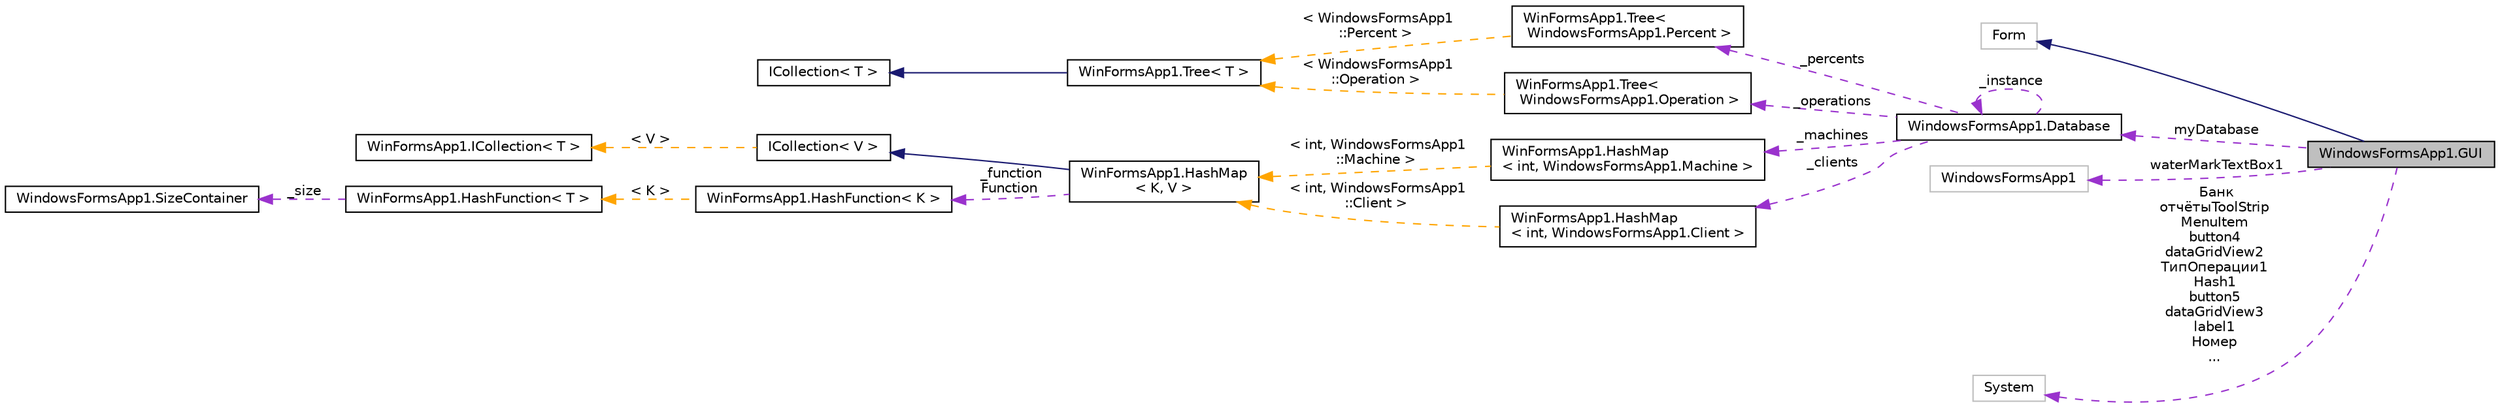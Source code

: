 digraph "WindowsFormsApp1.GUI"
{
 // LATEX_PDF_SIZE
  edge [fontname="Helvetica",fontsize="10",labelfontname="Helvetica",labelfontsize="10"];
  node [fontname="Helvetica",fontsize="10",shape=record];
  rankdir="LR";
  Node1 [label="WindowsFormsApp1.GUI",height=0.2,width=0.4,color="black", fillcolor="grey75", style="filled", fontcolor="black",tooltip=" "];
  Node2 -> Node1 [dir="back",color="midnightblue",fontsize="10",style="solid"];
  Node2 [label="Form",height=0.2,width=0.4,color="grey75", fillcolor="white", style="filled",tooltip=" "];
  Node3 -> Node1 [dir="back",color="darkorchid3",fontsize="10",style="dashed",label=" myDatabase" ];
  Node3 [label="WindowsFormsApp1.Database",height=0.2,width=0.4,color="black", fillcolor="white", style="filled",URL="$class_windows_forms_app1_1_1_database.html",tooltip=" "];
  Node4 -> Node3 [dir="back",color="darkorchid3",fontsize="10",style="dashed",label=" _percents" ];
  Node4 [label="WinFormsApp1.Tree\<\l WindowsFormsApp1.Percent \>",height=0.2,width=0.4,color="black", fillcolor="white", style="filled",URL="$class_win_forms_app1_1_1_tree.html",tooltip=" "];
  Node5 -> Node4 [dir="back",color="orange",fontsize="10",style="dashed",label=" \< WindowsFormsApp1\l::Percent \>" ];
  Node5 [label="WinFormsApp1.Tree\< T \>",height=0.2,width=0.4,color="black", fillcolor="white", style="filled",URL="$class_win_forms_app1_1_1_tree.html",tooltip=" "];
  Node6 -> Node5 [dir="back",color="midnightblue",fontsize="10",style="solid"];
  Node6 [label="ICollection\< T \>",height=0.2,width=0.4,color="black", fillcolor="white", style="filled",URL="$interface_win_forms_app1_1_1_i_collection.html",tooltip=" "];
  Node3 -> Node3 [dir="back",color="darkorchid3",fontsize="10",style="dashed",label=" _instance" ];
  Node7 -> Node3 [dir="back",color="darkorchid3",fontsize="10",style="dashed",label=" _machines" ];
  Node7 [label="WinFormsApp1.HashMap\l\< int, WindowsFormsApp1.Machine \>",height=0.2,width=0.4,color="black", fillcolor="white", style="filled",URL="$class_win_forms_app1_1_1_hash_map.html",tooltip=" "];
  Node8 -> Node7 [dir="back",color="orange",fontsize="10",style="dashed",label=" \< int, WindowsFormsApp1\l::Machine \>" ];
  Node8 [label="WinFormsApp1.HashMap\l\< K, V \>",height=0.2,width=0.4,color="black", fillcolor="white", style="filled",URL="$class_win_forms_app1_1_1_hash_map.html",tooltip=" "];
  Node9 -> Node8 [dir="back",color="midnightblue",fontsize="10",style="solid"];
  Node9 [label="ICollection\< V \>",height=0.2,width=0.4,color="black", fillcolor="white", style="filled",URL="$interface_win_forms_app1_1_1_i_collection.html",tooltip=" "];
  Node10 -> Node9 [dir="back",color="orange",fontsize="10",style="dashed",label=" \< V \>" ];
  Node10 [label="WinFormsApp1.ICollection\< T \>",height=0.2,width=0.4,color="black", fillcolor="white", style="filled",URL="$interface_win_forms_app1_1_1_i_collection.html",tooltip=" "];
  Node11 -> Node8 [dir="back",color="darkorchid3",fontsize="10",style="dashed",label=" _function\nFunction" ];
  Node11 [label="WinFormsApp1.HashFunction\< K \>",height=0.2,width=0.4,color="black", fillcolor="white", style="filled",URL="$class_win_forms_app1_1_1_hash_function.html",tooltip=" "];
  Node12 -> Node11 [dir="back",color="orange",fontsize="10",style="dashed",label=" \< K \>" ];
  Node12 [label="WinFormsApp1.HashFunction\< T \>",height=0.2,width=0.4,color="black", fillcolor="white", style="filled",URL="$class_win_forms_app1_1_1_hash_function.html",tooltip=" "];
  Node13 -> Node12 [dir="back",color="darkorchid3",fontsize="10",style="dashed",label=" _size" ];
  Node13 [label="WindowsFormsApp1.SizeContainer",height=0.2,width=0.4,color="black", fillcolor="white", style="filled",URL="$class_windows_forms_app1_1_1_size_container.html",tooltip=" "];
  Node14 -> Node3 [dir="back",color="darkorchid3",fontsize="10",style="dashed",label=" _operations" ];
  Node14 [label="WinFormsApp1.Tree\<\l WindowsFormsApp1.Operation \>",height=0.2,width=0.4,color="black", fillcolor="white", style="filled",URL="$class_win_forms_app1_1_1_tree.html",tooltip=" "];
  Node5 -> Node14 [dir="back",color="orange",fontsize="10",style="dashed",label=" \< WindowsFormsApp1\l::Operation \>" ];
  Node15 -> Node3 [dir="back",color="darkorchid3",fontsize="10",style="dashed",label=" _clients" ];
  Node15 [label="WinFormsApp1.HashMap\l\< int, WindowsFormsApp1.Client \>",height=0.2,width=0.4,color="black", fillcolor="white", style="filled",URL="$class_win_forms_app1_1_1_hash_map.html",tooltip=" "];
  Node8 -> Node15 [dir="back",color="orange",fontsize="10",style="dashed",label=" \< int, WindowsFormsApp1\l::Client \>" ];
  Node16 -> Node1 [dir="back",color="darkorchid3",fontsize="10",style="dashed",label=" waterMarkTextBox1" ];
  Node16 [label="WindowsFormsApp1",height=0.2,width=0.4,color="grey75", fillcolor="white", style="filled",tooltip=" "];
  Node17 -> Node1 [dir="back",color="darkorchid3",fontsize="10",style="dashed",label=" Банк\nотчётыToolStrip\lMenuItem\nbutton4\ndataGridView2\nТипОперации1\nHash1\nbutton5\ndataGridView3\nlabel1\nНомер\n..." ];
  Node17 [label="System",height=0.2,width=0.4,color="grey75", fillcolor="white", style="filled",tooltip=" "];
}
